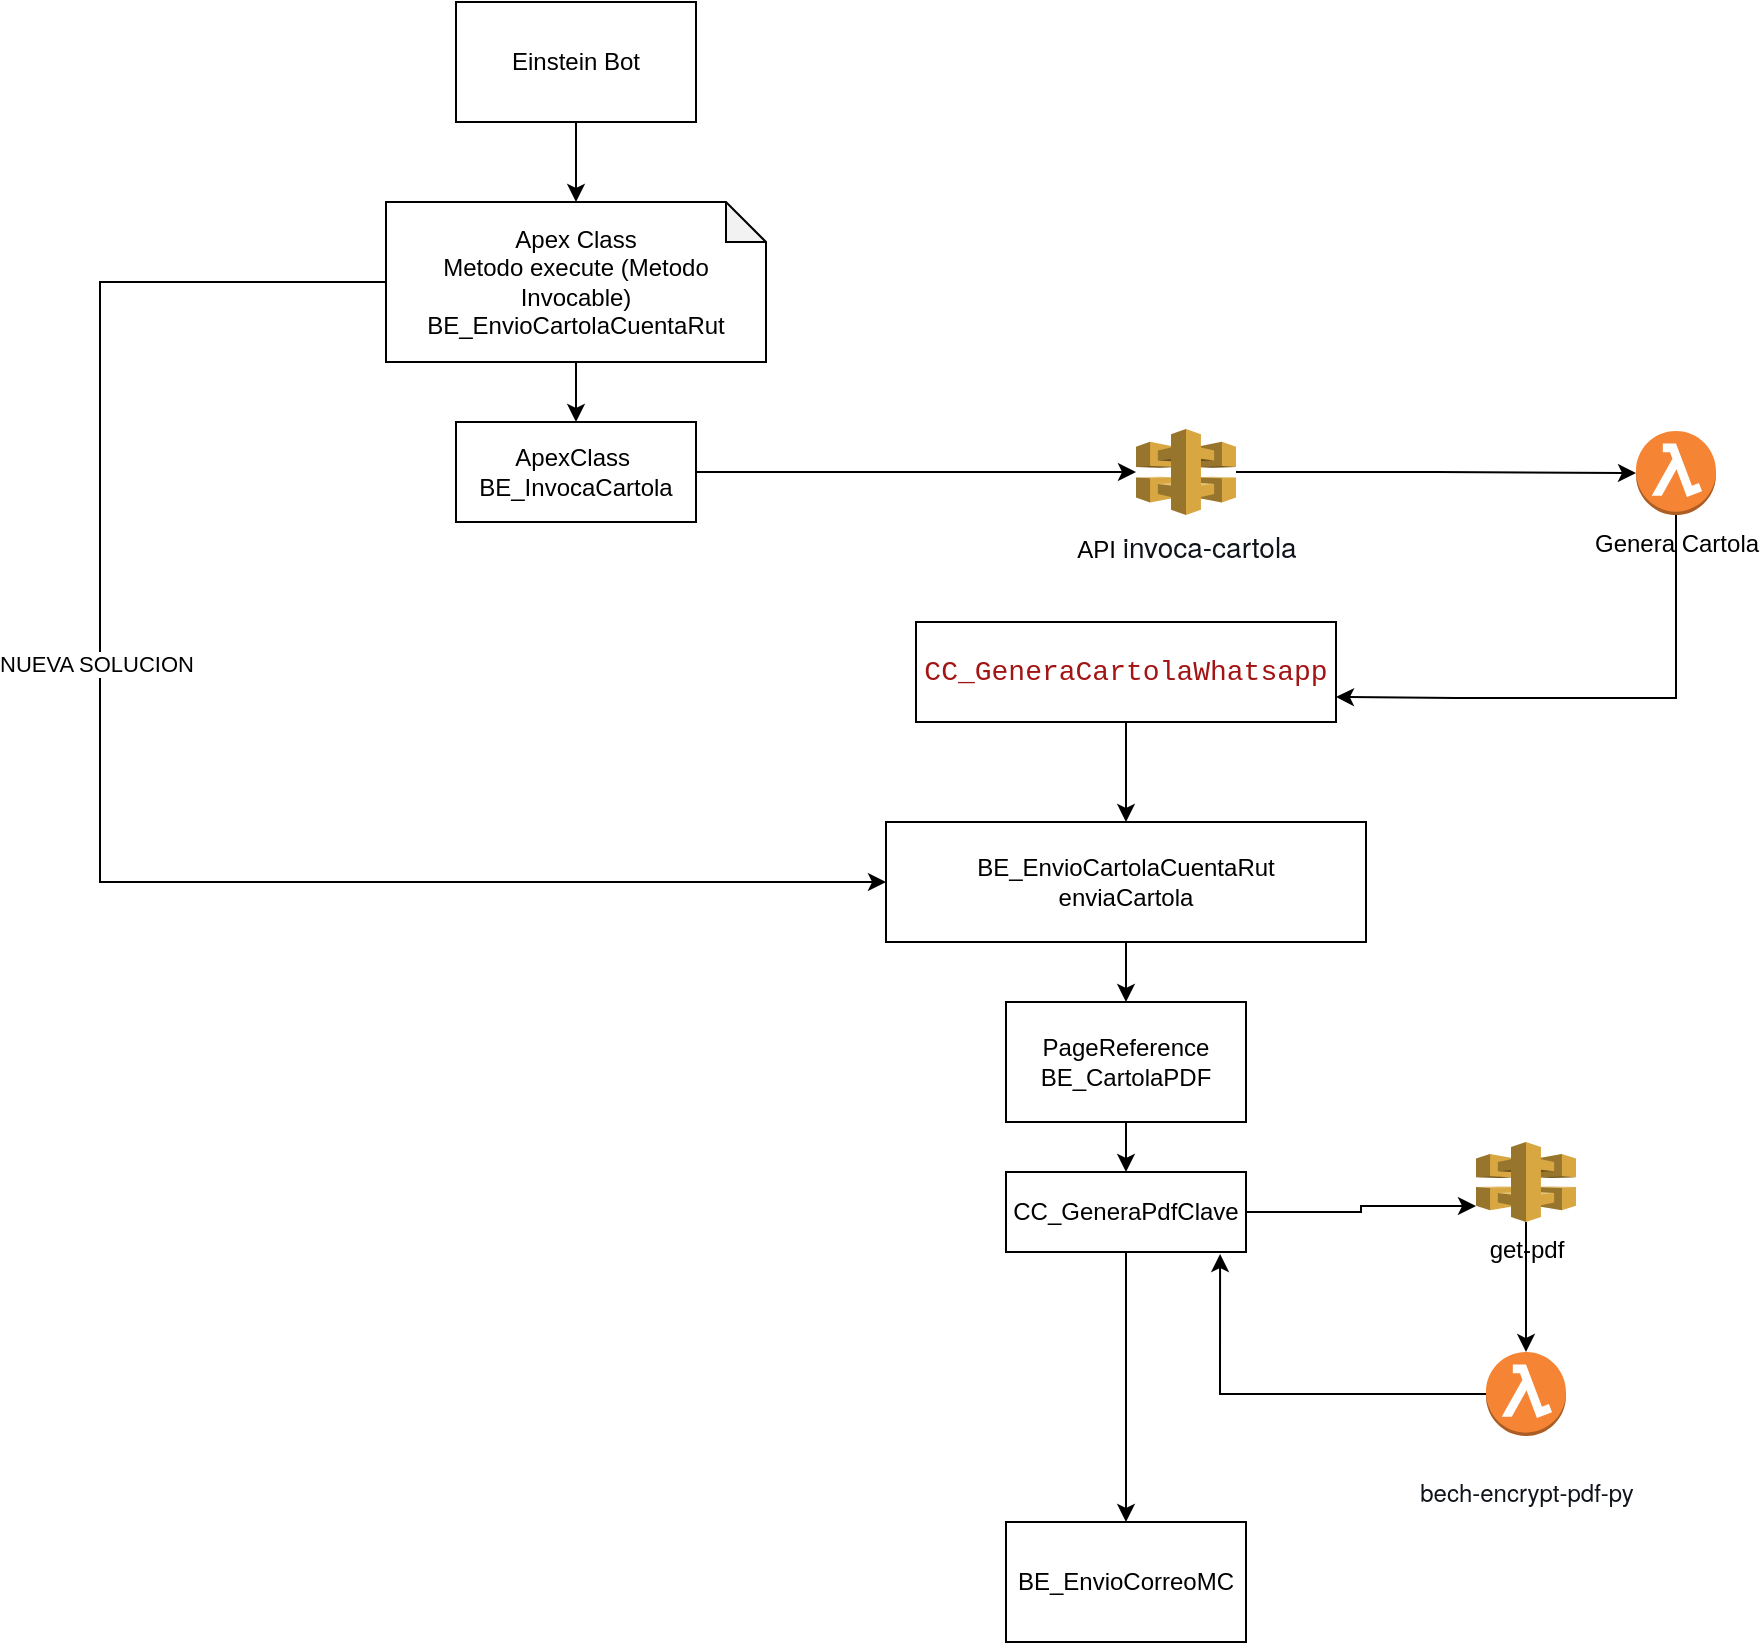 <mxfile version="26.0.11" pages="2">
  <diagram name="Página-1" id="h7fPX8ARWg5kO84ctjFB">
    <mxGraphModel dx="2619" dy="878" grid="0" gridSize="10" guides="1" tooltips="1" connect="1" arrows="1" fold="1" page="0" pageScale="1" pageWidth="1169" pageHeight="827" math="0" shadow="0">
      <root>
        <mxCell id="0" />
        <mxCell id="1" parent="0" />
        <mxCell id="4p0pO9zGybh9TspHl6L2-15" style="edgeStyle=orthogonalEdgeStyle;rounded=0;orthogonalLoop=1;jettySize=auto;html=1;" parent="1" source="4p0pO9zGybh9TspHl6L2-1" target="4p0pO9zGybh9TspHl6L2-2" edge="1">
          <mxGeometry relative="1" as="geometry" />
        </mxCell>
        <mxCell id="4p0pO9zGybh9TspHl6L2-1" value="Einstein Bot" style="rounded=0;whiteSpace=wrap;html=1;" parent="1" vertex="1">
          <mxGeometry x="160" y="110" width="120" height="60" as="geometry" />
        </mxCell>
        <mxCell id="hPuCXLlTEbDeWtccyvrx-3" value="" style="edgeStyle=orthogonalEdgeStyle;rounded=0;orthogonalLoop=1;jettySize=auto;html=1;" edge="1" parent="1" source="4p0pO9zGybh9TspHl6L2-2" target="hPuCXLlTEbDeWtccyvrx-2">
          <mxGeometry relative="1" as="geometry" />
        </mxCell>
        <mxCell id="hPuCXLlTEbDeWtccyvrx-33" style="edgeStyle=orthogonalEdgeStyle;rounded=0;orthogonalLoop=1;jettySize=auto;html=1;entryX=0;entryY=0.5;entryDx=0;entryDy=0;" edge="1" parent="1" source="4p0pO9zGybh9TspHl6L2-2" target="hPuCXLlTEbDeWtccyvrx-14">
          <mxGeometry relative="1" as="geometry">
            <Array as="points">
              <mxPoint x="-18" y="250" />
              <mxPoint x="-18" y="550" />
            </Array>
          </mxGeometry>
        </mxCell>
        <mxCell id="hPuCXLlTEbDeWtccyvrx-34" value="NUEVA SOLUCION" style="edgeLabel;html=1;align=center;verticalAlign=middle;resizable=0;points=[];" vertex="1" connectable="0" parent="hPuCXLlTEbDeWtccyvrx-33">
          <mxGeometry x="-0.201" y="-2" relative="1" as="geometry">
            <mxPoint as="offset" />
          </mxGeometry>
        </mxCell>
        <mxCell id="4p0pO9zGybh9TspHl6L2-2" value="Apex Class&lt;div&gt;Metodo execute (Metodo Invocable)&lt;/div&gt;&lt;div&gt;BE_EnvioCartolaCuentaRut&lt;/div&gt;" style="shape=note;whiteSpace=wrap;html=1;backgroundOutline=1;darkOpacity=0.05;size=20;" parent="1" vertex="1">
          <mxGeometry x="125" y="210" width="190" height="80" as="geometry" />
        </mxCell>
        <mxCell id="hPuCXLlTEbDeWtccyvrx-12" style="edgeStyle=orthogonalEdgeStyle;rounded=0;orthogonalLoop=1;jettySize=auto;html=1;entryX=1;entryY=0.75;entryDx=0;entryDy=0;" edge="1" parent="1" source="hPuCXLlTEbDeWtccyvrx-1" target="hPuCXLlTEbDeWtccyvrx-11">
          <mxGeometry relative="1" as="geometry">
            <Array as="points">
              <mxPoint x="770" y="458" />
              <mxPoint x="660" y="458" />
            </Array>
          </mxGeometry>
        </mxCell>
        <mxCell id="hPuCXLlTEbDeWtccyvrx-1" value="Genera Cartola" style="outlineConnect=0;dashed=0;verticalLabelPosition=bottom;verticalAlign=top;align=center;html=1;shape=mxgraph.aws3.lambda_function;fillColor=#F58534;gradientColor=none;" vertex="1" parent="1">
          <mxGeometry x="750" y="324.5" width="40" height="42" as="geometry" />
        </mxCell>
        <mxCell id="hPuCXLlTEbDeWtccyvrx-9" style="edgeStyle=orthogonalEdgeStyle;rounded=0;orthogonalLoop=1;jettySize=auto;html=1;" edge="1" parent="1" source="hPuCXLlTEbDeWtccyvrx-2" target="hPuCXLlTEbDeWtccyvrx-7">
          <mxGeometry relative="1" as="geometry" />
        </mxCell>
        <mxCell id="hPuCXLlTEbDeWtccyvrx-2" value="ApexClass&amp;nbsp;&lt;div&gt;&lt;span style=&quot;background-color: transparent; color: light-dark(rgb(0, 0, 0), rgb(255, 255, 255));&quot;&gt;BE_InvocaCartola&lt;/span&gt;&lt;/div&gt;" style="whiteSpace=wrap;html=1;" vertex="1" parent="1">
          <mxGeometry x="160" y="320" width="120" height="50" as="geometry" />
        </mxCell>
        <mxCell id="hPuCXLlTEbDeWtccyvrx-7" value="API&amp;nbsp;&lt;span style=&quot;color: rgb(15, 20, 26); font-family: &amp;quot;Amazon Ember&amp;quot;, &amp;quot;Helvetica Neue&amp;quot;, Roboto, Arial, sans-serif; font-size: 14px; text-align: start; text-wrap-mode: wrap; background-color: rgb(255, 255, 255);&quot;&gt;invoca-cartola&lt;/span&gt;" style="outlineConnect=0;dashed=0;verticalLabelPosition=bottom;verticalAlign=top;align=center;html=1;shape=mxgraph.aws3.api_gateway;fillColor=#D9A741;gradientColor=none;" vertex="1" parent="1">
          <mxGeometry x="500" y="323.5" width="50" height="43" as="geometry" />
        </mxCell>
        <mxCell id="hPuCXLlTEbDeWtccyvrx-10" style="edgeStyle=orthogonalEdgeStyle;rounded=0;orthogonalLoop=1;jettySize=auto;html=1;entryX=0;entryY=0.5;entryDx=0;entryDy=0;entryPerimeter=0;" edge="1" parent="1" source="hPuCXLlTEbDeWtccyvrx-7" target="hPuCXLlTEbDeWtccyvrx-1">
          <mxGeometry relative="1" as="geometry" />
        </mxCell>
        <mxCell id="hPuCXLlTEbDeWtccyvrx-26" style="edgeStyle=orthogonalEdgeStyle;rounded=0;orthogonalLoop=1;jettySize=auto;html=1;entryX=0.5;entryY=0;entryDx=0;entryDy=0;exitX=0.5;exitY=1;exitDx=0;exitDy=0;" edge="1" parent="1" source="hPuCXLlTEbDeWtccyvrx-11" target="hPuCXLlTEbDeWtccyvrx-14">
          <mxGeometry relative="1" as="geometry">
            <mxPoint x="640" y="510" as="sourcePoint" />
          </mxGeometry>
        </mxCell>
        <mxCell id="hPuCXLlTEbDeWtccyvrx-11" value="&lt;div style=&quot;color: rgb(59, 59, 59); background-color: rgb(255, 255, 255); font-family: Consolas, &amp;quot;Courier New&amp;quot;, monospace; font-size: 14px; line-height: 19px; white-space: pre;&quot;&gt;&lt;span style=&quot;color: #a31515;&quot;&gt;CC_GeneraCartolaWhatsapp&lt;/span&gt;&lt;/div&gt;" style="whiteSpace=wrap;html=1;" vertex="1" parent="1">
          <mxGeometry x="390" y="420" width="210" height="50" as="geometry" />
        </mxCell>
        <mxCell id="hPuCXLlTEbDeWtccyvrx-17" value="" style="edgeStyle=orthogonalEdgeStyle;rounded=0;orthogonalLoop=1;jettySize=auto;html=1;" edge="1" parent="1" source="hPuCXLlTEbDeWtccyvrx-14" target="hPuCXLlTEbDeWtccyvrx-16">
          <mxGeometry relative="1" as="geometry" />
        </mxCell>
        <mxCell id="hPuCXLlTEbDeWtccyvrx-14" value="BE_EnvioCartolaCuentaRut&lt;div&gt;enviaCartola&lt;/div&gt;" style="whiteSpace=wrap;html=1;" vertex="1" parent="1">
          <mxGeometry x="375" y="520" width="240" height="60" as="geometry" />
        </mxCell>
        <mxCell id="hPuCXLlTEbDeWtccyvrx-19" value="" style="edgeStyle=orthogonalEdgeStyle;rounded=0;orthogonalLoop=1;jettySize=auto;html=1;" edge="1" parent="1" source="hPuCXLlTEbDeWtccyvrx-16" target="hPuCXLlTEbDeWtccyvrx-18">
          <mxGeometry relative="1" as="geometry" />
        </mxCell>
        <mxCell id="hPuCXLlTEbDeWtccyvrx-16" value="Pa&lt;span style=&quot;background-color: transparent; color: light-dark(rgb(0, 0, 0), rgb(255, 255, 255));&quot;&gt;geReference BE_CartolaPDF&lt;/span&gt;" style="whiteSpace=wrap;html=1;" vertex="1" parent="1">
          <mxGeometry x="435" y="610" width="120" height="60" as="geometry" />
        </mxCell>
        <mxCell id="hPuCXLlTEbDeWtccyvrx-31" style="edgeStyle=orthogonalEdgeStyle;rounded=0;orthogonalLoop=1;jettySize=auto;html=1;" edge="1" parent="1" source="hPuCXLlTEbDeWtccyvrx-18">
          <mxGeometry relative="1" as="geometry">
            <mxPoint x="495" y="870" as="targetPoint" />
          </mxGeometry>
        </mxCell>
        <mxCell id="hPuCXLlTEbDeWtccyvrx-18" value="CC_GeneraPdfClave" style="whiteSpace=wrap;html=1;" vertex="1" parent="1">
          <mxGeometry x="435" y="695" width="120" height="40" as="geometry" />
        </mxCell>
        <mxCell id="hPuCXLlTEbDeWtccyvrx-20" value="&#xa;&lt;span style=&quot;color: rgb(15, 20, 26); font-family: &amp;quot;Amazon Ember&amp;quot;, &amp;quot;Helvetica Neue&amp;quot;, Roboto, Arial, sans-serif; font-size: 12px; font-style: normal; font-variant-ligatures: normal; font-variant-caps: normal; font-weight: 400; letter-spacing: normal; orphans: 2; text-align: start; text-indent: 0px; text-transform: none; widows: 2; word-spacing: 0px; -webkit-text-stroke-width: 0px; white-space: nowrap; background-color: rgb(255, 255, 255); text-decoration-thickness: initial; text-decoration-style: initial; text-decoration-color: initial; display: inline !important; float: none;&quot;&gt;bech-encrypt-pdf-py&lt;/span&gt;&#xa;&#xa;" style="outlineConnect=0;dashed=0;verticalLabelPosition=bottom;verticalAlign=top;align=center;html=1;shape=mxgraph.aws3.lambda_function;fillColor=#F58534;gradientColor=none;" vertex="1" parent="1">
          <mxGeometry x="675" y="785" width="40" height="42" as="geometry" />
        </mxCell>
        <mxCell id="hPuCXLlTEbDeWtccyvrx-21" value="get-pdf" style="outlineConnect=0;dashed=0;verticalLabelPosition=bottom;verticalAlign=top;align=center;html=1;shape=mxgraph.aws3.api_gateway;fillColor=#D9A741;gradientColor=none;" vertex="1" parent="1">
          <mxGeometry x="670" y="680" width="50" height="40" as="geometry" />
        </mxCell>
        <mxCell id="hPuCXLlTEbDeWtccyvrx-23" style="edgeStyle=orthogonalEdgeStyle;rounded=0;orthogonalLoop=1;jettySize=auto;html=1;entryX=0;entryY=0.8;entryDx=0;entryDy=0;entryPerimeter=0;" edge="1" parent="1" source="hPuCXLlTEbDeWtccyvrx-18" target="hPuCXLlTEbDeWtccyvrx-21">
          <mxGeometry relative="1" as="geometry" />
        </mxCell>
        <mxCell id="hPuCXLlTEbDeWtccyvrx-29" style="edgeStyle=orthogonalEdgeStyle;rounded=0;orthogonalLoop=1;jettySize=auto;html=1;entryX=0.5;entryY=0;entryDx=0;entryDy=0;entryPerimeter=0;" edge="1" parent="1" source="hPuCXLlTEbDeWtccyvrx-21" target="hPuCXLlTEbDeWtccyvrx-20">
          <mxGeometry relative="1" as="geometry" />
        </mxCell>
        <mxCell id="hPuCXLlTEbDeWtccyvrx-30" style="edgeStyle=orthogonalEdgeStyle;rounded=0;orthogonalLoop=1;jettySize=auto;html=1;entryX=0.892;entryY=1.025;entryDx=0;entryDy=0;entryPerimeter=0;" edge="1" parent="1" source="hPuCXLlTEbDeWtccyvrx-20" target="hPuCXLlTEbDeWtccyvrx-18">
          <mxGeometry relative="1" as="geometry" />
        </mxCell>
        <mxCell id="hPuCXLlTEbDeWtccyvrx-32" value="BE_EnvioCorreoMC" style="whiteSpace=wrap;html=1;" vertex="1" parent="1">
          <mxGeometry x="435" y="870" width="120" height="60" as="geometry" />
        </mxCell>
      </root>
    </mxGraphModel>
  </diagram>
  <diagram id="vDaBDFJodHPScK4-2U4Z" name="Página-2">
    <mxGraphModel dx="2369" dy="1278" grid="0" gridSize="10" guides="1" tooltips="1" connect="1" arrows="1" fold="1" page="0" pageScale="1" pageWidth="1169" pageHeight="827" math="0" shadow="0">
      <root>
        <mxCell id="0" />
        <mxCell id="1" parent="0" />
        <mxCell id="dcXKSCxWrxUHlpU9ZHwt-1" style="edgeStyle=orthogonalEdgeStyle;rounded=0;orthogonalLoop=1;jettySize=auto;html=1;" edge="1" parent="1" source="dcXKSCxWrxUHlpU9ZHwt-2" target="dcXKSCxWrxUHlpU9ZHwt-6">
          <mxGeometry relative="1" as="geometry" />
        </mxCell>
        <mxCell id="dcXKSCxWrxUHlpU9ZHwt-2" value="Einstein Bot" style="rounded=0;whiteSpace=wrap;html=1;" vertex="1" parent="1">
          <mxGeometry x="76" y="-198.5" width="120" height="60" as="geometry" />
        </mxCell>
        <mxCell id="dcXKSCxWrxUHlpU9ZHwt-27" style="edgeStyle=orthogonalEdgeStyle;rounded=0;orthogonalLoop=1;jettySize=auto;html=1;entryX=0.5;entryY=0;entryDx=0;entryDy=0;shadow=1;strokeColor=light-dark(#006600,#FFFFFF);" edge="1" parent="1" source="dcXKSCxWrxUHlpU9ZHwt-6" target="dcXKSCxWrxUHlpU9ZHwt-16">
          <mxGeometry relative="1" as="geometry">
            <Array as="points">
              <mxPoint x="136" y="10.5" />
            </Array>
          </mxGeometry>
        </mxCell>
        <mxCell id="dcXKSCxWrxUHlpU9ZHwt-6" value="Apex Class&lt;div&gt;Metodo execute (Metodo Invocable)&lt;/div&gt;&lt;div&gt;BE_EnvioCartolaCuentaRut&lt;/div&gt;" style="shape=note;whiteSpace=wrap;html=1;backgroundOutline=1;darkOpacity=0.05;size=20;" vertex="1" parent="1">
          <mxGeometry x="41" y="-98.5" width="190" height="80" as="geometry" />
        </mxCell>
        <mxCell id="dcXKSCxWrxUHlpU9ZHwt-15" value="" style="edgeStyle=orthogonalEdgeStyle;rounded=0;orthogonalLoop=1;jettySize=auto;html=1;" edge="1" parent="1" source="dcXKSCxWrxUHlpU9ZHwt-16" target="dcXKSCxWrxUHlpU9ZHwt-18">
          <mxGeometry relative="1" as="geometry" />
        </mxCell>
        <mxCell id="dcXKSCxWrxUHlpU9ZHwt-33" value="" style="edgeStyle=orthogonalEdgeStyle;rounded=0;orthogonalLoop=1;jettySize=auto;html=1;" edge="1" parent="1" source="dcXKSCxWrxUHlpU9ZHwt-16" target="dcXKSCxWrxUHlpU9ZHwt-32">
          <mxGeometry relative="1" as="geometry" />
        </mxCell>
        <mxCell id="dcXKSCxWrxUHlpU9ZHwt-16" value="&lt;b&gt;BE_EnvioCartolaCuentaRut&lt;/b&gt;&lt;div&gt;enviaCartola&lt;/div&gt;" style="whiteSpace=wrap;html=1;strokeColor=light-dark(#006600,#FFFFFF);" vertex="1" parent="1">
          <mxGeometry x="17" y="34.5" width="240" height="60" as="geometry" />
        </mxCell>
        <mxCell id="dcXKSCxWrxUHlpU9ZHwt-17" value="" style="edgeStyle=orthogonalEdgeStyle;rounded=0;orthogonalLoop=1;jettySize=auto;html=1;" edge="1" parent="1" source="dcXKSCxWrxUHlpU9ZHwt-18" target="dcXKSCxWrxUHlpU9ZHwt-20">
          <mxGeometry relative="1" as="geometry" />
        </mxCell>
        <mxCell id="dcXKSCxWrxUHlpU9ZHwt-31" value="" style="edgeStyle=orthogonalEdgeStyle;rounded=0;orthogonalLoop=1;jettySize=auto;html=1;" edge="1" parent="1" source="dcXKSCxWrxUHlpU9ZHwt-18" target="dcXKSCxWrxUHlpU9ZHwt-20">
          <mxGeometry relative="1" as="geometry" />
        </mxCell>
        <mxCell id="dcXKSCxWrxUHlpU9ZHwt-18" value="Pa&lt;span style=&quot;background-color: transparent; color: light-dark(rgb(0, 0, 0), rgb(255, 255, 255));&quot;&gt;geReference a VisualForce BE_CartolaPDF renderizado como PDF&lt;/span&gt;" style="whiteSpace=wrap;html=1;strokeColor=light-dark(#006600,#FFFFFF);" vertex="1" parent="1">
          <mxGeometry x="34.5" y="128.5" width="205" height="60" as="geometry" />
        </mxCell>
        <mxCell id="dcXKSCxWrxUHlpU9ZHwt-19" style="edgeStyle=orthogonalEdgeStyle;rounded=0;orthogonalLoop=1;jettySize=auto;html=1;" edge="1" parent="1" source="dcXKSCxWrxUHlpU9ZHwt-20">
          <mxGeometry relative="1" as="geometry">
            <mxPoint x="137" y="384.5" as="targetPoint" />
          </mxGeometry>
        </mxCell>
        <mxCell id="dcXKSCxWrxUHlpU9ZHwt-20" value="CC_GeneraPdfClave" style="whiteSpace=wrap;html=1;strokeColor=light-dark(#FFCC99,#FFFFFF);" vertex="1" parent="1">
          <mxGeometry x="77" y="209.5" width="120" height="40" as="geometry" />
        </mxCell>
        <mxCell id="dcXKSCxWrxUHlpU9ZHwt-21" value="&#xa;&lt;span style=&quot;color: rgb(15, 20, 26); font-family: &amp;quot;Amazon Ember&amp;quot;, &amp;quot;Helvetica Neue&amp;quot;, Roboto, Arial, sans-serif; font-size: 12px; font-style: normal; font-variant-ligatures: normal; font-variant-caps: normal; font-weight: 400; letter-spacing: normal; orphans: 2; text-align: start; text-indent: 0px; text-transform: none; widows: 2; word-spacing: 0px; -webkit-text-stroke-width: 0px; white-space: nowrap; background-color: rgb(255, 255, 255); text-decoration-thickness: initial; text-decoration-style: initial; text-decoration-color: initial; display: inline !important; float: none;&quot;&gt;bech-encrypt-pdf-py&lt;/span&gt;&#xa;&#xa;" style="outlineConnect=0;dashed=0;verticalLabelPosition=bottom;verticalAlign=top;align=center;html=1;shape=mxgraph.aws3.lambda_function;fillColor=#F58534;gradientColor=none;strokeColor=light-dark(#FFCC99,#FFFFFF);" vertex="1" parent="1">
          <mxGeometry x="317" y="299.5" width="40" height="42" as="geometry" />
        </mxCell>
        <mxCell id="dcXKSCxWrxUHlpU9ZHwt-22" value="get-pdf" style="outlineConnect=0;dashed=0;verticalLabelPosition=bottom;verticalAlign=top;align=center;html=1;shape=mxgraph.aws3.api_gateway;fillColor=#D9A741;gradientColor=none;" vertex="1" parent="1">
          <mxGeometry x="312" y="194.5" width="50" height="40" as="geometry" />
        </mxCell>
        <mxCell id="dcXKSCxWrxUHlpU9ZHwt-23" style="edgeStyle=orthogonalEdgeStyle;rounded=0;orthogonalLoop=1;jettySize=auto;html=1;entryX=0;entryY=0.8;entryDx=0;entryDy=0;entryPerimeter=0;strokeColor=light-dark(#FFCC99,#FFFFFF);" edge="1" parent="1" source="dcXKSCxWrxUHlpU9ZHwt-20" target="dcXKSCxWrxUHlpU9ZHwt-22">
          <mxGeometry relative="1" as="geometry" />
        </mxCell>
        <mxCell id="dcXKSCxWrxUHlpU9ZHwt-24" style="edgeStyle=orthogonalEdgeStyle;rounded=0;orthogonalLoop=1;jettySize=auto;html=1;entryX=0.5;entryY=0;entryDx=0;entryDy=0;entryPerimeter=0;strokeColor=light-dark(#FFCC99,#FFFFFF);" edge="1" parent="1" source="dcXKSCxWrxUHlpU9ZHwt-22" target="dcXKSCxWrxUHlpU9ZHwt-21">
          <mxGeometry relative="1" as="geometry" />
        </mxCell>
        <mxCell id="dcXKSCxWrxUHlpU9ZHwt-25" style="edgeStyle=orthogonalEdgeStyle;rounded=0;orthogonalLoop=1;jettySize=auto;html=1;entryX=0.892;entryY=1.025;entryDx=0;entryDy=0;entryPerimeter=0;strokeColor=light-dark(#FFCC99,#FFFFFF);" edge="1" parent="1" source="dcXKSCxWrxUHlpU9ZHwt-21" target="dcXKSCxWrxUHlpU9ZHwt-20">
          <mxGeometry relative="1" as="geometry" />
        </mxCell>
        <mxCell id="dcXKSCxWrxUHlpU9ZHwt-26" value="BE_EnvioCorreoMC" style="whiteSpace=wrap;html=1;" vertex="1" parent="1">
          <mxGeometry x="77" y="384.5" width="120" height="60" as="geometry" />
        </mxCell>
        <mxCell id="dcXKSCxWrxUHlpU9ZHwt-29" style="edgeStyle=orthogonalEdgeStyle;rounded=0;orthogonalLoop=1;jettySize=auto;html=1;" edge="1" parent="1" source="dcXKSCxWrxUHlpU9ZHwt-28" target="dcXKSCxWrxUHlpU9ZHwt-2">
          <mxGeometry relative="1" as="geometry" />
        </mxCell>
        <mxCell id="dcXKSCxWrxUHlpU9ZHwt-36" value="" style="edgeStyle=orthogonalEdgeStyle;rounded=0;orthogonalLoop=1;jettySize=auto;html=1;" edge="1" parent="1" source="dcXKSCxWrxUHlpU9ZHwt-28" target="dcXKSCxWrxUHlpU9ZHwt-35">
          <mxGeometry relative="1" as="geometry" />
        </mxCell>
        <mxCell id="dcXKSCxWrxUHlpU9ZHwt-28" value="NUEVO USUARIO&lt;div&gt;INTEGRACION&lt;/div&gt;" style="shape=umlActor;verticalLabelPosition=bottom;verticalAlign=top;html=1;outlineConnect=0;strokeColor=light-dark(#006600,#FFFFFF);" vertex="1" parent="1">
          <mxGeometry x="-103" y="-198.5" width="30" height="60" as="geometry" />
        </mxCell>
        <mxCell id="dcXKSCxWrxUHlpU9ZHwt-32" value="Establercer condición para saber a qué Visualforce llamar si es OnPremise o MAMBU" style="whiteSpace=wrap;html=1;strokeColor=light-dark(#006600,#FFFFFF);" vertex="1" parent="1">
          <mxGeometry x="397" y="34.5" width="206" height="60" as="geometry" />
        </mxCell>
        <mxCell id="dcXKSCxWrxUHlpU9ZHwt-35" value="Ya tenemos la replica del Permission Set, se llama CC_Chatbot.&amp;nbsp; Se debe validar con Gobierno y solicitar la autorización a cada célula propietaria de los permisos que se necesitan." style="rounded=1;whiteSpace=wrap;html=1;verticalAlign=top;strokeColor=light-dark(#006600,#FFFFFF);" vertex="1" parent="1">
          <mxGeometry x="-389" y="-214" width="227" height="91" as="geometry" />
        </mxCell>
      </root>
    </mxGraphModel>
  </diagram>
</mxfile>
